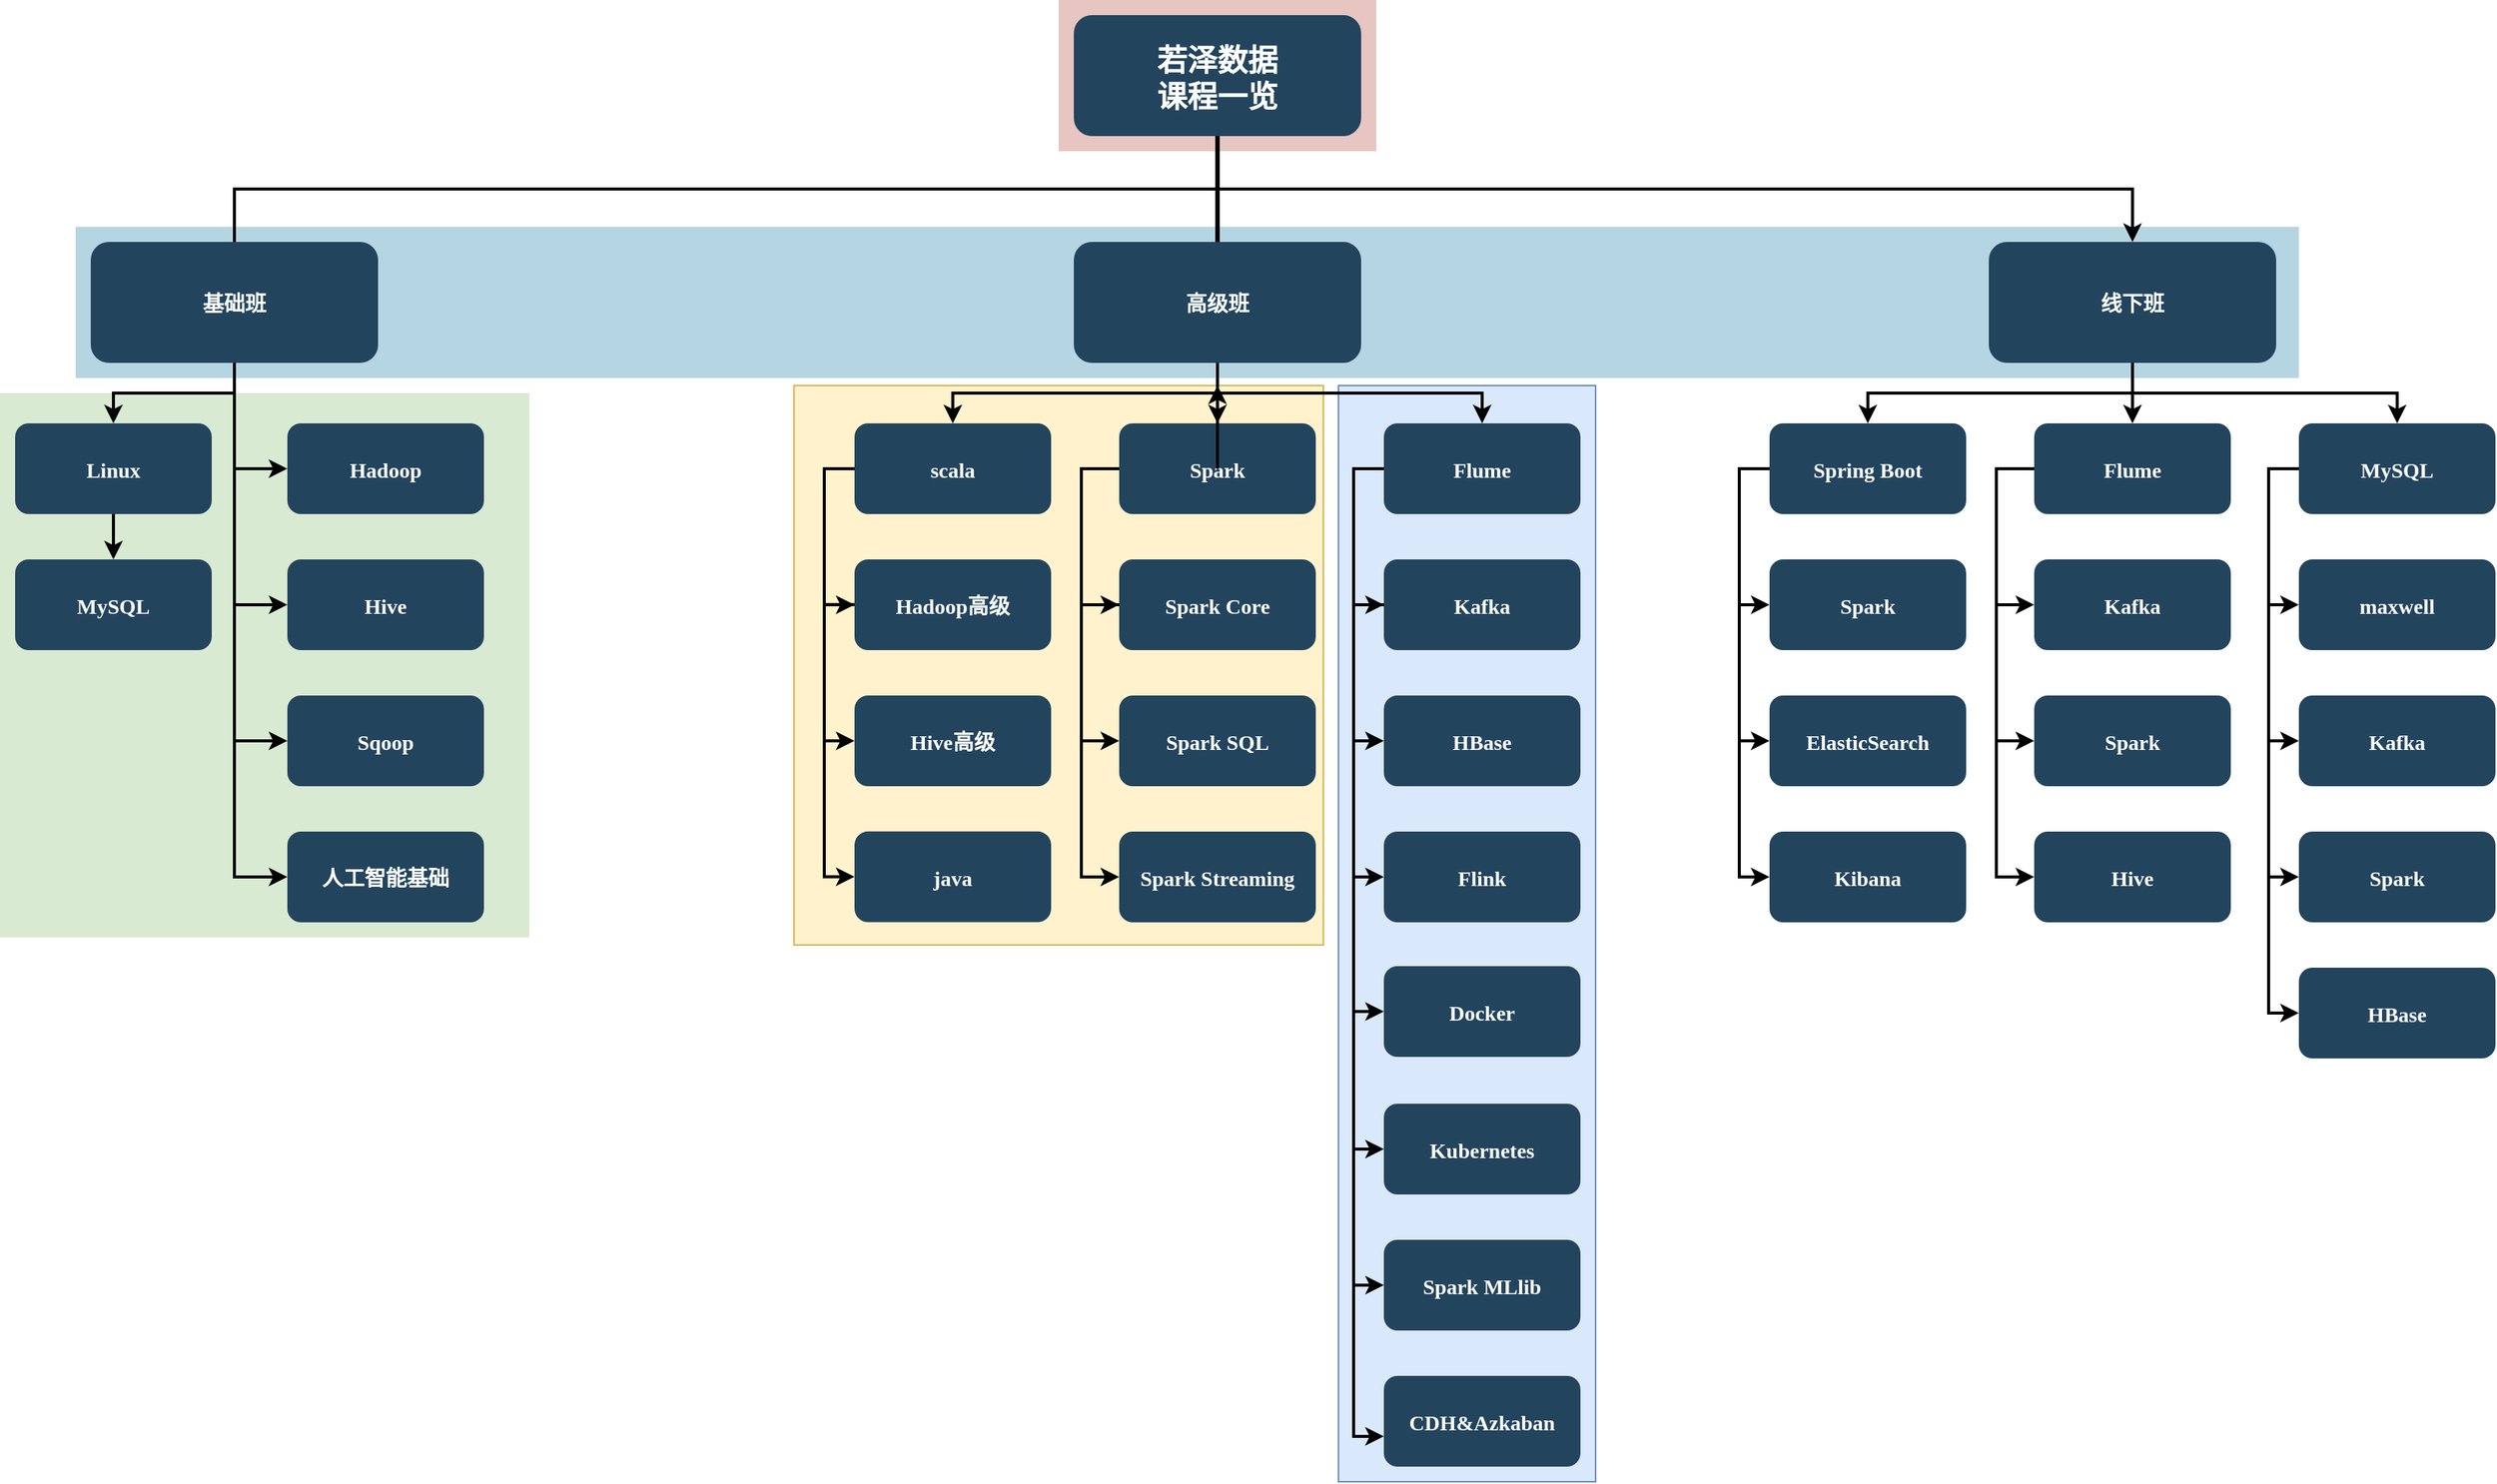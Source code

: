 <mxfile version="10.6.7" type="github"><diagram id="0bIqhfde1cDOJlH1ueSN" name="第 1 页"><mxGraphModel dx="1010" dy="511" grid="1" gridSize="10" guides="1" tooltips="1" connect="1" arrows="1" fold="1" page="1" pageScale="1" pageWidth="827" pageHeight="1169" math="0" shadow="0"><root><mxCell id="0"/><mxCell id="1" parent="0"/><mxCell id="4OfiCHAbQzIr1cUnZlsy-123" value="" style="fillColor=#dae8fc;strokeColor=#6c8ebf;" parent="1" vertex="1"><mxGeometry x="905" y="275" width="170" height="725" as="geometry"/></mxCell><mxCell id="4OfiCHAbQzIr1cUnZlsy-120" value="" style="fillColor=#fff2cc;strokeColor=#d6b656;" parent="1" vertex="1"><mxGeometry x="545" y="275" width="350" height="370" as="geometry"/></mxCell><mxCell id="4OfiCHAbQzIr1cUnZlsy-1" value="" style="fillColor=#AE4132;strokeColor=none;opacity=30;" parent="1" vertex="1"><mxGeometry x="720" y="20" width="210" height="100.0" as="geometry"/></mxCell><mxCell id="4OfiCHAbQzIr1cUnZlsy-2" value="" style="fillColor=#10739E;strokeColor=none;opacity=30;" parent="1" vertex="1"><mxGeometry x="70" y="170.0" width="1470" height="100.0" as="geometry"/></mxCell><mxCell id="4OfiCHAbQzIr1cUnZlsy-13" value="" style="fillColor=#D9EAD3;strokeColor=none" parent="1" vertex="1"><mxGeometry x="20" y="280" width="350" height="360" as="geometry"/></mxCell><mxCell id="4OfiCHAbQzIr1cUnZlsy-17" value="若泽数据&#10;课程一览" style="rounded=1;fillColor=#23445D;gradientColor=none;strokeColor=none;fontColor=#FFFFFF;fontStyle=1;fontFamily=Tahoma;fontSize=20;" parent="1" vertex="1"><mxGeometry x="730" y="30.0" width="190" height="80" as="geometry"/></mxCell><mxCell id="4OfiCHAbQzIr1cUnZlsy-18" value="线下班" style="rounded=1;fillColor=#23445D;gradientColor=none;strokeColor=none;fontColor=#FFFFFF;fontStyle=1;fontFamily=Tahoma;fontSize=14" parent="1" vertex="1"><mxGeometry x="1335.0" y="180.0" width="190" height="80" as="geometry"/></mxCell><mxCell id="4OfiCHAbQzIr1cUnZlsy-19" value="" style="edgeStyle=elbowEdgeStyle;elbow=vertical;strokeWidth=2;rounded=0" parent="1" source="4OfiCHAbQzIr1cUnZlsy-17" target="4OfiCHAbQzIr1cUnZlsy-18" edge="1"><mxGeometry x="310" y="60.0" width="100" height="100" as="geometry"><mxPoint x="310" y="160.0" as="sourcePoint"/><mxPoint x="410" y="60.0" as="targetPoint"/></mxGeometry></mxCell><mxCell id="4OfiCHAbQzIr1cUnZlsy-110" value="" style="edgeStyle=orthogonalEdgeStyle;rounded=0;orthogonalLoop=1;jettySize=auto;html=1;fontSize=20;strokeWidth=3;endArrow=none;endFill=0;" parent="1" source="4OfiCHAbQzIr1cUnZlsy-21" target="4OfiCHAbQzIr1cUnZlsy-17" edge="1"><mxGeometry relative="1" as="geometry"><Array as="points"><mxPoint x="825" y="100"/><mxPoint x="825" y="100"/></Array></mxGeometry></mxCell><mxCell id="4OfiCHAbQzIr1cUnZlsy-21" value="高级班" style="rounded=1;fillColor=#23445D;gradientColor=none;strokeColor=none;fontColor=#FFFFFF;fontStyle=1;fontFamily=Tahoma;fontSize=14" parent="1" vertex="1"><mxGeometry x="730" y="180" width="190" height="80" as="geometry"/></mxCell><mxCell id="4OfiCHAbQzIr1cUnZlsy-22" value="基础班" style="rounded=1;fillColor=#23445D;gradientColor=none;strokeColor=none;fontColor=#FFFFFF;fontStyle=1;fontFamily=Tahoma;fontSize=14" parent="1" vertex="1"><mxGeometry x="80" y="180.0" width="190" height="80" as="geometry"/></mxCell><mxCell id="4OfiCHAbQzIr1cUnZlsy-23" value="Linux" style="rounded=1;fillColor=#23445D;gradientColor=none;strokeColor=none;fontColor=#FFFFFF;fontStyle=1;fontFamily=Tahoma;fontSize=14" parent="1" vertex="1"><mxGeometry x="30" y="300" width="130" height="60" as="geometry"/></mxCell><mxCell id="4OfiCHAbQzIr1cUnZlsy-24" value="MySQL" style="rounded=1;fillColor=#23445D;gradientColor=none;strokeColor=none;fontColor=#FFFFFF;fontStyle=1;fontFamily=Tahoma;fontSize=14" parent="1" vertex="1"><mxGeometry x="30" y="390" width="130" height="60" as="geometry"/></mxCell><mxCell id="4OfiCHAbQzIr1cUnZlsy-25" value="Hadoop" style="rounded=1;fillColor=#23445D;gradientColor=none;strokeColor=none;fontColor=#FFFFFF;fontStyle=1;fontFamily=Tahoma;fontSize=14" parent="1" vertex="1"><mxGeometry x="210" y="300" width="130" height="60" as="geometry"/></mxCell><mxCell id="4OfiCHAbQzIr1cUnZlsy-26" value="Hive" style="rounded=1;fillColor=#23445D;gradientColor=none;strokeColor=none;fontColor=#FFFFFF;fontStyle=1;fontFamily=Tahoma;fontSize=14" parent="1" vertex="1"><mxGeometry x="210" y="390" width="130" height="60" as="geometry"/></mxCell><mxCell id="4OfiCHAbQzIr1cUnZlsy-27" value="Sqoop" style="rounded=1;fillColor=#23445D;gradientColor=none;strokeColor=none;fontColor=#FFFFFF;fontStyle=1;fontFamily=Tahoma;fontSize=14" parent="1" vertex="1"><mxGeometry x="210" y="480" width="130" height="60" as="geometry"/></mxCell><mxCell id="4OfiCHAbQzIr1cUnZlsy-28" value="人工智能基础" style="rounded=1;fillColor=#23445D;gradientColor=none;strokeColor=none;fontColor=#FFFFFF;fontStyle=1;fontFamily=Tahoma;fontSize=14" parent="1" vertex="1"><mxGeometry x="210" y="570" width="130" height="60" as="geometry"/></mxCell><mxCell id="4OfiCHAbQzIr1cUnZlsy-31" value="scala" style="rounded=1;fillColor=#23445D;gradientColor=none;strokeColor=none;fontColor=#FFFFFF;fontStyle=1;fontFamily=Tahoma;fontSize=14" parent="1" vertex="1"><mxGeometry x="585" y="300" width="130" height="60" as="geometry"/></mxCell><mxCell id="4OfiCHAbQzIr1cUnZlsy-32" value="Hadoop高级" style="rounded=1;fillColor=#23445D;gradientColor=none;strokeColor=none;fontColor=#FFFFFF;fontStyle=1;fontFamily=Tahoma;fontSize=14" parent="1" vertex="1"><mxGeometry x="585" y="390" width="130" height="60" as="geometry"/></mxCell><mxCell id="4OfiCHAbQzIr1cUnZlsy-33" value="Hive高级" style="rounded=1;fillColor=#23445D;gradientColor=none;strokeColor=none;fontColor=#FFFFFF;fontStyle=1;fontFamily=Tahoma;fontSize=14" parent="1" vertex="1"><mxGeometry x="585" y="480" width="130" height="60" as="geometry"/></mxCell><mxCell id="4OfiCHAbQzIr1cUnZlsy-35" value="Spark" style="rounded=1;fillColor=#23445D;gradientColor=none;strokeColor=none;fontColor=#FFFFFF;fontStyle=1;fontFamily=Tahoma;fontSize=14" parent="1" vertex="1"><mxGeometry x="760" y="300" width="130" height="60" as="geometry"/></mxCell><mxCell id="4OfiCHAbQzIr1cUnZlsy-36" value="Spark Core" style="rounded=1;fillColor=#23445D;gradientColor=none;strokeColor=none;fontColor=#FFFFFF;fontStyle=1;fontFamily=Tahoma;fontSize=14" parent="1" vertex="1"><mxGeometry x="760" y="390" width="130" height="60" as="geometry"/></mxCell><mxCell id="4OfiCHAbQzIr1cUnZlsy-37" value="Spark SQL" style="rounded=1;fillColor=#23445D;gradientColor=none;strokeColor=none;fontColor=#FFFFFF;fontStyle=1;fontFamily=Tahoma;fontSize=14" parent="1" vertex="1"><mxGeometry x="760" y="480" width="130" height="60" as="geometry"/></mxCell><mxCell id="4OfiCHAbQzIr1cUnZlsy-38" value="Spark Streaming" style="rounded=1;fillColor=#23445D;gradientColor=none;strokeColor=none;fontColor=#FFFFFF;fontStyle=1;fontFamily=Tahoma;fontSize=14" parent="1" vertex="1"><mxGeometry x="760" y="570" width="130" height="60" as="geometry"/></mxCell><mxCell id="4OfiCHAbQzIr1cUnZlsy-39" value="Flume" style="rounded=1;fillColor=#23445D;gradientColor=none;strokeColor=none;fontColor=#FFFFFF;fontStyle=1;fontFamily=Tahoma;fontSize=14" parent="1" vertex="1"><mxGeometry x="935" y="300" width="130" height="60" as="geometry"/></mxCell><mxCell id="4OfiCHAbQzIr1cUnZlsy-40" value="Kafka" style="rounded=1;fillColor=#23445D;gradientColor=none;strokeColor=none;fontColor=#FFFFFF;fontStyle=1;fontFamily=Tahoma;fontSize=14" parent="1" vertex="1"><mxGeometry x="935" y="390" width="130" height="60" as="geometry"/></mxCell><mxCell id="4OfiCHAbQzIr1cUnZlsy-41" value="HBase" style="rounded=1;fillColor=#23445D;gradientColor=none;strokeColor=none;fontColor=#FFFFFF;fontStyle=1;fontFamily=Tahoma;fontSize=14" parent="1" vertex="1"><mxGeometry x="935" y="480" width="130" height="60" as="geometry"/></mxCell><mxCell id="4OfiCHAbQzIr1cUnZlsy-42" value="Flink" style="rounded=1;fillColor=#23445D;gradientColor=none;strokeColor=none;fontColor=#FFFFFF;fontStyle=1;fontFamily=Tahoma;fontSize=14" parent="1" vertex="1"><mxGeometry x="935" y="570" width="130" height="60" as="geometry"/></mxCell><mxCell id="4OfiCHAbQzIr1cUnZlsy-43" value="Docker" style="rounded=1;fillColor=#23445D;gradientColor=none;strokeColor=none;fontColor=#FFFFFF;fontStyle=1;fontFamily=Tahoma;fontSize=14" parent="1" vertex="1"><mxGeometry x="935" y="659" width="130" height="60" as="geometry"/></mxCell><mxCell id="4OfiCHAbQzIr1cUnZlsy-44" value="Kubernetes" style="rounded=1;fillColor=#23445D;gradientColor=none;strokeColor=none;fontColor=#FFFFFF;fontStyle=1;fontFamily=Tahoma;fontSize=14" parent="1" vertex="1"><mxGeometry x="935" y="750" width="130" height="60" as="geometry"/></mxCell><mxCell id="4OfiCHAbQzIr1cUnZlsy-45" value="Spark MLlib" style="rounded=1;fillColor=#23445D;gradientColor=none;strokeColor=none;fontColor=#FFFFFF;fontStyle=1;fontFamily=Tahoma;fontSize=14" parent="1" vertex="1"><mxGeometry x="935" y="840" width="130" height="60" as="geometry"/></mxCell><mxCell id="4OfiCHAbQzIr1cUnZlsy-49" value="Spring Boot" style="rounded=1;fillColor=#23445D;gradientColor=none;strokeColor=none;fontColor=#FFFFFF;fontStyle=1;fontFamily=Tahoma;fontSize=14" parent="1" vertex="1"><mxGeometry x="1190" y="300" width="130" height="60" as="geometry"/></mxCell><mxCell id="4OfiCHAbQzIr1cUnZlsy-50" value="Spark" style="rounded=1;fillColor=#23445D;gradientColor=none;strokeColor=none;fontColor=#FFFFFF;fontStyle=1;fontFamily=Tahoma;fontSize=14" parent="1" vertex="1"><mxGeometry x="1190" y="390" width="130" height="60" as="geometry"/></mxCell><mxCell id="4OfiCHAbQzIr1cUnZlsy-51" value="ElasticSearch" style="rounded=1;fillColor=#23445D;gradientColor=none;strokeColor=none;fontColor=#FFFFFF;fontStyle=1;fontFamily=Tahoma;fontSize=14" parent="1" vertex="1"><mxGeometry x="1190" y="480" width="130" height="60" as="geometry"/></mxCell><mxCell id="4OfiCHAbQzIr1cUnZlsy-52" value="Kibana" style="rounded=1;fillColor=#23445D;gradientColor=none;strokeColor=none;fontColor=#FFFFFF;fontStyle=1;fontFamily=Tahoma;fontSize=14" parent="1" vertex="1"><mxGeometry x="1190" y="570.0" width="130" height="60" as="geometry"/></mxCell><mxCell id="4OfiCHAbQzIr1cUnZlsy-53" value="Flume" style="rounded=1;fillColor=#23445D;gradientColor=none;strokeColor=none;fontColor=#FFFFFF;fontStyle=1;fontFamily=Tahoma;fontSize=14" parent="1" vertex="1"><mxGeometry x="1365" y="300" width="130" height="60" as="geometry"/></mxCell><mxCell id="4OfiCHAbQzIr1cUnZlsy-54" value="Kafka" style="rounded=1;fillColor=#23445D;gradientColor=none;strokeColor=none;fontColor=#FFFFFF;fontStyle=1;fontFamily=Tahoma;fontSize=14" parent="1" vertex="1"><mxGeometry x="1365" y="390" width="130" height="60" as="geometry"/></mxCell><mxCell id="4OfiCHAbQzIr1cUnZlsy-55" value="Spark" style="rounded=1;fillColor=#23445D;gradientColor=none;strokeColor=none;fontColor=#FFFFFF;fontStyle=1;fontFamily=Tahoma;fontSize=14" parent="1" vertex="1"><mxGeometry x="1365" y="480" width="130" height="60" as="geometry"/></mxCell><mxCell id="4OfiCHAbQzIr1cUnZlsy-56" value="Hive" style="rounded=1;fillColor=#23445D;gradientColor=none;strokeColor=none;fontColor=#FFFFFF;fontStyle=1;fontFamily=Tahoma;fontSize=14" parent="1" vertex="1"><mxGeometry x="1365" y="570.0" width="130" height="60" as="geometry"/></mxCell><mxCell id="4OfiCHAbQzIr1cUnZlsy-57" value="MySQL" style="rounded=1;fillColor=#23445D;gradientColor=none;strokeColor=none;fontColor=#FFFFFF;fontStyle=1;fontFamily=Tahoma;fontSize=14" parent="1" vertex="1"><mxGeometry x="1540" y="300" width="130" height="60" as="geometry"/></mxCell><mxCell id="4OfiCHAbQzIr1cUnZlsy-58" value="maxwell" style="rounded=1;fillColor=#23445D;gradientColor=none;strokeColor=none;fontColor=#FFFFFF;fontStyle=1;fontFamily=Tahoma;fontSize=14" parent="1" vertex="1"><mxGeometry x="1540" y="390" width="130" height="60" as="geometry"/></mxCell><mxCell id="4OfiCHAbQzIr1cUnZlsy-59" value="Spark" style="rounded=1;fillColor=#23445D;gradientColor=none;strokeColor=none;fontColor=#FFFFFF;fontStyle=1;fontFamily=Tahoma;fontSize=14" parent="1" vertex="1"><mxGeometry x="1540" y="570" width="130" height="60" as="geometry"/></mxCell><mxCell id="4OfiCHAbQzIr1cUnZlsy-60" value="HBase" style="rounded=1;fillColor=#23445D;gradientColor=none;strokeColor=none;fontColor=#FFFFFF;fontStyle=1;fontFamily=Tahoma;fontSize=14" parent="1" vertex="1"><mxGeometry x="1540" y="660.0" width="130" height="60" as="geometry"/></mxCell><mxCell id="4OfiCHAbQzIr1cUnZlsy-65" value="" style="edgeStyle=elbowEdgeStyle;elbow=vertical;strokeWidth=2;rounded=0;endArrow=none;endFill=0;" parent="1" source="4OfiCHAbQzIr1cUnZlsy-17" target="4OfiCHAbQzIr1cUnZlsy-22" edge="1"><mxGeometry x="-50" y="-20.0" width="100" height="100" as="geometry"><mxPoint x="-50" y="80.0" as="sourcePoint"/><mxPoint x="50" y="-20.0" as="targetPoint"/><Array as="points"><mxPoint x="580" y="145"/></Array></mxGeometry></mxCell><mxCell id="4OfiCHAbQzIr1cUnZlsy-66" value="" style="edgeStyle=elbowEdgeStyle;elbow=vertical;strokeWidth=2;rounded=0" parent="1" source="4OfiCHAbQzIr1cUnZlsy-22" target="4OfiCHAbQzIr1cUnZlsy-23" edge="1"><mxGeometry x="-50" y="-20.0" width="100" height="100" as="geometry"><mxPoint x="-50" y="80.0" as="sourcePoint"/><mxPoint x="50" y="-20.0" as="targetPoint"/></mxGeometry></mxCell><mxCell id="4OfiCHAbQzIr1cUnZlsy-67" value="" style="edgeStyle=elbowEdgeStyle;elbow=horizontal;strokeWidth=2;rounded=0" parent="1" source="4OfiCHAbQzIr1cUnZlsy-22" target="4OfiCHAbQzIr1cUnZlsy-25" edge="1"><mxGeometry x="-50" y="-20.0" width="100" height="100" as="geometry"><mxPoint x="-50" y="80.0" as="sourcePoint"/><mxPoint x="50" y="-20.0" as="targetPoint"/><Array as="points"><mxPoint x="175" y="280"/></Array></mxGeometry></mxCell><mxCell id="4OfiCHAbQzIr1cUnZlsy-68" value="" style="edgeStyle=elbowEdgeStyle;elbow=horizontal;strokeWidth=2;rounded=0" parent="1" source="4OfiCHAbQzIr1cUnZlsy-22" target="4OfiCHAbQzIr1cUnZlsy-26" edge="1"><mxGeometry x="-50" y="-20.0" width="100" height="100" as="geometry"><mxPoint x="-50" y="80.0" as="sourcePoint"/><mxPoint x="50" y="-20.0" as="targetPoint"/><Array as="points"><mxPoint x="175" y="320"/></Array></mxGeometry></mxCell><mxCell id="4OfiCHAbQzIr1cUnZlsy-69" value="" style="edgeStyle=elbowEdgeStyle;elbow=horizontal;strokeWidth=2;rounded=0" parent="1" source="4OfiCHAbQzIr1cUnZlsy-22" target="4OfiCHAbQzIr1cUnZlsy-27" edge="1"><mxGeometry x="-50" y="-20.0" width="100" height="100" as="geometry"><mxPoint x="-50" y="80.0" as="sourcePoint"/><mxPoint x="50" y="-20.0" as="targetPoint"/><Array as="points"><mxPoint x="175" y="370"/></Array></mxGeometry></mxCell><mxCell id="4OfiCHAbQzIr1cUnZlsy-70" value="" style="edgeStyle=elbowEdgeStyle;elbow=horizontal;strokeWidth=2;rounded=0" parent="1" source="4OfiCHAbQzIr1cUnZlsy-22" target="4OfiCHAbQzIr1cUnZlsy-28" edge="1"><mxGeometry x="-50" y="-20.0" width="100" height="100" as="geometry"><mxPoint x="-50" y="80.0" as="sourcePoint"/><mxPoint x="50" y="-20.0" as="targetPoint"/><Array as="points"><mxPoint x="175" y="420"/></Array></mxGeometry></mxCell><mxCell id="4OfiCHAbQzIr1cUnZlsy-73" value="" style="edgeStyle=elbowEdgeStyle;elbow=horizontal;strokeWidth=2;rounded=0" parent="1" source="4OfiCHAbQzIr1cUnZlsy-31" target="4OfiCHAbQzIr1cUnZlsy-32" edge="1"><mxGeometry x="145" y="-20.0" width="100" height="100" as="geometry"><mxPoint x="145" y="80.0" as="sourcePoint"/><mxPoint x="245" y="-20.0" as="targetPoint"/><Array as="points"><mxPoint x="565" y="380"/></Array></mxGeometry></mxCell><mxCell id="4OfiCHAbQzIr1cUnZlsy-74" value="" style="edgeStyle=elbowEdgeStyle;elbow=horizontal;strokeWidth=2;rounded=0" parent="1" source="4OfiCHAbQzIr1cUnZlsy-31" target="4OfiCHAbQzIr1cUnZlsy-33" edge="1"><mxGeometry x="145" y="-20.0" width="100" height="100" as="geometry"><mxPoint x="145" y="80.0" as="sourcePoint"/><mxPoint x="245" y="-20.0" as="targetPoint"/><Array as="points"><mxPoint x="565" y="420"/></Array></mxGeometry></mxCell><mxCell id="4OfiCHAbQzIr1cUnZlsy-76" value="" style="edgeStyle=elbowEdgeStyle;elbow=horizontal;strokeWidth=2;rounded=0" parent="1" source="4OfiCHAbQzIr1cUnZlsy-35" target="4OfiCHAbQzIr1cUnZlsy-36" edge="1"><mxGeometry x="145" y="-20.0" width="100" height="100" as="geometry"><mxPoint x="145" y="80.0" as="sourcePoint"/><mxPoint x="245" y="-20.0" as="targetPoint"/><Array as="points"><mxPoint x="735" y="380"/></Array></mxGeometry></mxCell><mxCell id="4OfiCHAbQzIr1cUnZlsy-77" value="" style="edgeStyle=elbowEdgeStyle;elbow=horizontal;strokeWidth=2;rounded=0" parent="1" source="4OfiCHAbQzIr1cUnZlsy-35" target="4OfiCHAbQzIr1cUnZlsy-37" edge="1"><mxGeometry x="145" y="-20.0" width="100" height="100" as="geometry"><mxPoint x="145" y="80.0" as="sourcePoint"/><mxPoint x="245" y="-20.0" as="targetPoint"/><Array as="points"><mxPoint x="735" y="420"/></Array></mxGeometry></mxCell><mxCell id="4OfiCHAbQzIr1cUnZlsy-79" value="" style="edgeStyle=elbowEdgeStyle;elbow=horizontal;strokeWidth=2;rounded=0" parent="1" source="4OfiCHAbQzIr1cUnZlsy-39" target="4OfiCHAbQzIr1cUnZlsy-40" edge="1"><mxGeometry x="145" y="-20.0" width="100" height="100" as="geometry"><mxPoint x="145" y="80.0" as="sourcePoint"/><mxPoint x="245" y="-20.0" as="targetPoint"/><Array as="points"><mxPoint x="915" y="380"/></Array></mxGeometry></mxCell><mxCell id="4OfiCHAbQzIr1cUnZlsy-80" value="" style="edgeStyle=elbowEdgeStyle;elbow=horizontal;strokeWidth=2;rounded=0" parent="1" source="4OfiCHAbQzIr1cUnZlsy-39" target="4OfiCHAbQzIr1cUnZlsy-41" edge="1"><mxGeometry x="145" y="-20.0" width="100" height="100" as="geometry"><mxPoint x="145" y="80.0" as="sourcePoint"/><mxPoint x="245" y="-20.0" as="targetPoint"/><Array as="points"><mxPoint x="915" y="420"/></Array></mxGeometry></mxCell><mxCell id="4OfiCHAbQzIr1cUnZlsy-81" value="" style="edgeStyle=elbowEdgeStyle;elbow=horizontal;strokeWidth=2;rounded=0" parent="1" source="4OfiCHAbQzIr1cUnZlsy-39" target="4OfiCHAbQzIr1cUnZlsy-42" edge="1"><mxGeometry x="145" y="-20.0" width="100" height="100" as="geometry"><mxPoint x="145" y="80.0" as="sourcePoint"/><mxPoint x="245" y="-20.0" as="targetPoint"/><Array as="points"><mxPoint x="915" y="470"/></Array></mxGeometry></mxCell><mxCell id="4OfiCHAbQzIr1cUnZlsy-82" value="" style="edgeStyle=elbowEdgeStyle;elbow=horizontal;strokeWidth=2;rounded=0" parent="1" source="4OfiCHAbQzIr1cUnZlsy-39" target="4OfiCHAbQzIr1cUnZlsy-43" edge="1"><mxGeometry x="145" y="-20.0" width="100" height="100" as="geometry"><mxPoint x="145" y="80.0" as="sourcePoint"/><mxPoint x="245" y="-20.0" as="targetPoint"/><Array as="points"><mxPoint x="915" y="510"/></Array></mxGeometry></mxCell><mxCell id="4OfiCHAbQzIr1cUnZlsy-83" value="" style="edgeStyle=elbowEdgeStyle;elbow=horizontal;strokeWidth=2;rounded=0" parent="1" source="4OfiCHAbQzIr1cUnZlsy-39" target="4OfiCHAbQzIr1cUnZlsy-44" edge="1"><mxGeometry x="145" y="-20.0" width="100" height="100" as="geometry"><mxPoint x="145" y="80.0" as="sourcePoint"/><mxPoint x="245" y="-20.0" as="targetPoint"/><Array as="points"><mxPoint x="915" y="550"/></Array></mxGeometry></mxCell><mxCell id="4OfiCHAbQzIr1cUnZlsy-84" value="" style="edgeStyle=elbowEdgeStyle;elbow=horizontal;strokeWidth=2;rounded=0" parent="1" source="4OfiCHAbQzIr1cUnZlsy-39" target="4OfiCHAbQzIr1cUnZlsy-45" edge="1"><mxGeometry x="145" y="-20.0" width="100" height="100" as="geometry"><mxPoint x="145" y="80.0" as="sourcePoint"/><mxPoint x="245" y="-20.0" as="targetPoint"/><Array as="points"><mxPoint x="915" y="600"/></Array></mxGeometry></mxCell><mxCell id="4OfiCHAbQzIr1cUnZlsy-87" value="" style="edgeStyle=elbowEdgeStyle;elbow=horizontal;strokeWidth=2;rounded=0;entryX=0;entryY=0.5;entryDx=0;entryDy=0;" parent="1" source="4OfiCHAbQzIr1cUnZlsy-49" target="4OfiCHAbQzIr1cUnZlsy-50" edge="1"><mxGeometry x="-50" y="-20.0" width="100" height="100" as="geometry"><mxPoint x="-50" y="80.0" as="sourcePoint"/><mxPoint x="50" y="-20.0" as="targetPoint"/><Array as="points"><mxPoint x="1170" y="390"/></Array></mxGeometry></mxCell><mxCell id="4OfiCHAbQzIr1cUnZlsy-88" value="" style="edgeStyle=elbowEdgeStyle;elbow=horizontal;strokeWidth=2;rounded=0" parent="1" source="4OfiCHAbQzIr1cUnZlsy-49" target="4OfiCHAbQzIr1cUnZlsy-51" edge="1"><mxGeometry x="-50" y="-20.0" width="100" height="100" as="geometry"><mxPoint x="-50" y="80.0" as="sourcePoint"/><mxPoint x="50" y="-20.0" as="targetPoint"/><Array as="points"><mxPoint x="1170" y="420"/></Array></mxGeometry></mxCell><mxCell id="4OfiCHAbQzIr1cUnZlsy-89" value="" style="edgeStyle=elbowEdgeStyle;elbow=horizontal;strokeWidth=2;rounded=0" parent="1" source="4OfiCHAbQzIr1cUnZlsy-49" target="4OfiCHAbQzIr1cUnZlsy-52" edge="1"><mxGeometry x="-50" y="-20.0" width="100" height="100" as="geometry"><mxPoint x="-50" y="80.0" as="sourcePoint"/><mxPoint x="50" y="-20.0" as="targetPoint"/><Array as="points"><mxPoint x="1170" y="470"/></Array></mxGeometry></mxCell><mxCell id="4OfiCHAbQzIr1cUnZlsy-90" value="" style="edgeStyle=elbowEdgeStyle;elbow=horizontal;strokeWidth=2;rounded=0" parent="1" source="4OfiCHAbQzIr1cUnZlsy-53" target="4OfiCHAbQzIr1cUnZlsy-54" edge="1"><mxGeometry x="-50" y="-20.0" width="100" height="100" as="geometry"><mxPoint x="-50" y="80.0" as="sourcePoint"/><mxPoint x="50" y="-20.0" as="targetPoint"/><Array as="points"><mxPoint x="1340" y="380"/></Array></mxGeometry></mxCell><mxCell id="4OfiCHAbQzIr1cUnZlsy-91" value="" style="edgeStyle=elbowEdgeStyle;elbow=horizontal;strokeWidth=2;rounded=0" parent="1" source="4OfiCHAbQzIr1cUnZlsy-53" target="4OfiCHAbQzIr1cUnZlsy-55" edge="1"><mxGeometry x="-50" y="-20.0" width="100" height="100" as="geometry"><mxPoint x="-50" y="80.0" as="sourcePoint"/><mxPoint x="50" y="-20.0" as="targetPoint"/><Array as="points"><mxPoint x="1340" y="440"/></Array></mxGeometry></mxCell><mxCell id="4OfiCHAbQzIr1cUnZlsy-92" value="" style="edgeStyle=elbowEdgeStyle;elbow=horizontal;strokeWidth=2;rounded=0" parent="1" source="4OfiCHAbQzIr1cUnZlsy-53" target="4OfiCHAbQzIr1cUnZlsy-56" edge="1"><mxGeometry x="-50" y="-20.0" width="100" height="100" as="geometry"><mxPoint x="-50" y="80.0" as="sourcePoint"/><mxPoint x="50" y="-20.0" as="targetPoint"/><Array as="points"><mxPoint x="1340" y="470"/></Array></mxGeometry></mxCell><mxCell id="4OfiCHAbQzIr1cUnZlsy-93" value="" style="edgeStyle=elbowEdgeStyle;elbow=horizontal;strokeWidth=2;rounded=0" parent="1" source="4OfiCHAbQzIr1cUnZlsy-57" target="4OfiCHAbQzIr1cUnZlsy-58" edge="1"><mxGeometry x="-50" y="-20.0" width="100" height="100" as="geometry"><mxPoint x="-50" y="80.0" as="sourcePoint"/><mxPoint x="50" y="-20.0" as="targetPoint"/><Array as="points"><mxPoint x="1520" y="380"/></Array></mxGeometry></mxCell><mxCell id="4OfiCHAbQzIr1cUnZlsy-94" value="" style="edgeStyle=elbowEdgeStyle;elbow=horizontal;strokeWidth=2;rounded=0" parent="1" source="4OfiCHAbQzIr1cUnZlsy-57" target="4OfiCHAbQzIr1cUnZlsy-59" edge="1"><mxGeometry x="-50" y="-20.0" width="100" height="100" as="geometry"><mxPoint x="-50" y="80.0" as="sourcePoint"/><mxPoint x="50" y="-20.0" as="targetPoint"/><Array as="points"><mxPoint x="1520" y="420"/></Array></mxGeometry></mxCell><mxCell id="4OfiCHAbQzIr1cUnZlsy-95" value="" style="edgeStyle=elbowEdgeStyle;elbow=horizontal;strokeWidth=2;rounded=0" parent="1" source="4OfiCHAbQzIr1cUnZlsy-57" target="4OfiCHAbQzIr1cUnZlsy-60" edge="1"><mxGeometry x="-50" y="-20.0" width="100" height="100" as="geometry"><mxPoint x="-50" y="80.0" as="sourcePoint"/><mxPoint x="50" y="-20.0" as="targetPoint"/><Array as="points"><mxPoint x="1520" y="470"/></Array></mxGeometry></mxCell><mxCell id="4OfiCHAbQzIr1cUnZlsy-99" value="" style="edgeStyle=elbowEdgeStyle;elbow=vertical;strokeWidth=2;rounded=0" parent="1" source="4OfiCHAbQzIr1cUnZlsy-21" target="4OfiCHAbQzIr1cUnZlsy-31" edge="1"><mxGeometry x="155" y="-20.0" width="100" height="100" as="geometry"><mxPoint x="155" y="80.0" as="sourcePoint"/><mxPoint x="255" y="-20.0" as="targetPoint"/></mxGeometry></mxCell><mxCell id="4OfiCHAbQzIr1cUnZlsy-100" value="" style="edgeStyle=elbowEdgeStyle;elbow=vertical;strokeWidth=2;rounded=0" parent="1" source="4OfiCHAbQzIr1cUnZlsy-21" target="4OfiCHAbQzIr1cUnZlsy-35" edge="1"><mxGeometry x="155" y="-20.0" width="100" height="100" as="geometry"><mxPoint x="155" y="80.0" as="sourcePoint"/><mxPoint x="255" y="-20.0" as="targetPoint"/></mxGeometry></mxCell><mxCell id="4OfiCHAbQzIr1cUnZlsy-101" value="" style="edgeStyle=elbowEdgeStyle;elbow=vertical;strokeWidth=2;rounded=0" parent="1" source="4OfiCHAbQzIr1cUnZlsy-21" target="4OfiCHAbQzIr1cUnZlsy-39" edge="1"><mxGeometry x="155" y="-20.0" width="100" height="100" as="geometry"><mxPoint x="155" y="80.0" as="sourcePoint"/><mxPoint x="255" y="-20.0" as="targetPoint"/></mxGeometry></mxCell><mxCell id="4OfiCHAbQzIr1cUnZlsy-103" value="" style="edgeStyle=elbowEdgeStyle;elbow=vertical;strokeWidth=2;rounded=0" parent="1" source="4OfiCHAbQzIr1cUnZlsy-18" target="4OfiCHAbQzIr1cUnZlsy-53" edge="1"><mxGeometry x="-50" y="-20.0" width="100" height="100" as="geometry"><mxPoint x="-50" y="80.0" as="sourcePoint"/><mxPoint x="50" y="-20.0" as="targetPoint"/></mxGeometry></mxCell><mxCell id="4OfiCHAbQzIr1cUnZlsy-104" value="" style="edgeStyle=elbowEdgeStyle;elbow=vertical;strokeWidth=2;rounded=0" parent="1" source="4OfiCHAbQzIr1cUnZlsy-18" target="4OfiCHAbQzIr1cUnZlsy-49" edge="1"><mxGeometry x="-50" y="-20.0" width="100" height="100" as="geometry"><mxPoint x="-50" y="80.0" as="sourcePoint"/><mxPoint x="50" y="-20.0" as="targetPoint"/></mxGeometry></mxCell><mxCell id="4OfiCHAbQzIr1cUnZlsy-105" value="" style="edgeStyle=elbowEdgeStyle;elbow=vertical;strokeWidth=2;rounded=0" parent="1" source="4OfiCHAbQzIr1cUnZlsy-18" target="4OfiCHAbQzIr1cUnZlsy-57" edge="1"><mxGeometry x="-50" y="-20.0" width="100" height="100" as="geometry"><mxPoint x="-50" y="80.0" as="sourcePoint"/><mxPoint x="50" y="-20.0" as="targetPoint"/></mxGeometry></mxCell><mxCell id="4OfiCHAbQzIr1cUnZlsy-106" value="" style="edgeStyle=elbowEdgeStyle;elbow=vertical;rounded=0;strokeWidth=2" parent="1" source="4OfiCHAbQzIr1cUnZlsy-23" target="4OfiCHAbQzIr1cUnZlsy-24" edge="1"><mxGeometry x="-50" y="-20.0" width="100" height="100" as="geometry"><mxPoint x="-50" y="80.0" as="sourcePoint"/><mxPoint x="50" y="-20.0" as="targetPoint"/></mxGeometry></mxCell><mxCell id="4OfiCHAbQzIr1cUnZlsy-114" value="CDH&amp;Azkaban" style="rounded=1;fillColor=#23445D;gradientColor=none;strokeColor=none;fontColor=#FFFFFF;fontStyle=1;fontFamily=Tahoma;fontSize=14" parent="1" vertex="1"><mxGeometry x="935" y="930" width="130" height="60" as="geometry"/></mxCell><mxCell id="4OfiCHAbQzIr1cUnZlsy-117" value="" style="edgeStyle=elbowEdgeStyle;elbow=horizontal;strokeWidth=2;rounded=0" parent="1" edge="1"><mxGeometry x="145" y="80.0" width="100" height="100" as="geometry"><mxPoint x="935" y="420" as="sourcePoint"/><mxPoint x="935" y="970" as="targetPoint"/><Array as="points"><mxPoint x="915" y="700"/></Array></mxGeometry></mxCell><mxCell id="4OfiCHAbQzIr1cUnZlsy-118" value="java" style="rounded=1;fillColor=#23445D;gradientColor=none;strokeColor=none;fontColor=#FFFFFF;fontStyle=1;fontFamily=Tahoma;fontSize=14" parent="1" vertex="1"><mxGeometry x="585" y="569.9" width="130" height="60" as="geometry"/></mxCell><mxCell id="4OfiCHAbQzIr1cUnZlsy-119" value="" style="edgeStyle=elbowEdgeStyle;elbow=horizontal;strokeWidth=2;rounded=0" parent="1" target="4OfiCHAbQzIr1cUnZlsy-118" edge="1"><mxGeometry x="145" y="69.9" width="100" height="100" as="geometry"><mxPoint x="585" y="419.9" as="sourcePoint"/><mxPoint x="245" y="69.9" as="targetPoint"/><Array as="points"><mxPoint x="565" y="509.9"/></Array></mxGeometry></mxCell><mxCell id="4OfiCHAbQzIr1cUnZlsy-121" value="" style="edgeStyle=elbowEdgeStyle;elbow=horizontal;strokeWidth=2;rounded=0" parent="1" source="4OfiCHAbQzIr1cUnZlsy-35" target="4OfiCHAbQzIr1cUnZlsy-120" edge="1"><mxGeometry x="145" y="-20.0" width="100" height="100" as="geometry"><mxPoint x="760" y="330" as="sourcePoint"/><mxPoint x="760" y="600" as="targetPoint"/><Array as="points"/></mxGeometry></mxCell><mxCell id="4OfiCHAbQzIr1cUnZlsy-122" value="" style="edgeStyle=elbowEdgeStyle;elbow=horizontal;strokeWidth=2;rounded=0" parent="1" edge="1"><mxGeometry x="145" y="70.0" width="100" height="100" as="geometry"><mxPoint x="760" y="420" as="sourcePoint"/><mxPoint x="760" y="600" as="targetPoint"/><Array as="points"><mxPoint x="735" y="510"/></Array></mxGeometry></mxCell><mxCell id="4OfiCHAbQzIr1cUnZlsy-124" value="" style="edgeStyle=elbowEdgeStyle;elbow=horizontal;strokeWidth=2;rounded=0;entryX=0;entryY=0.5;entryDx=0;entryDy=0;" parent="1" source="4OfiCHAbQzIr1cUnZlsy-57" target="4OfiCHAbQzIr1cUnZlsy-125" edge="1"><mxGeometry x="-40" y="-10.0" width="100" height="100" as="geometry"><mxPoint x="1550" y="340" as="sourcePoint"/><mxPoint x="1550" y="700" as="targetPoint"/><Array as="points"><mxPoint x="1520" y="430"/><mxPoint x="1520" y="470"/><mxPoint x="1530" y="480"/></Array></mxGeometry></mxCell><mxCell id="4OfiCHAbQzIr1cUnZlsy-125" value="Kafka" style="rounded=1;fillColor=#23445D;gradientColor=none;strokeColor=none;fontColor=#FFFFFF;fontStyle=1;fontFamily=Tahoma;fontSize=14" parent="1" vertex="1"><mxGeometry x="1540" y="480" width="130" height="60" as="geometry"/></mxCell></root></mxGraphModel></diagram></mxfile>